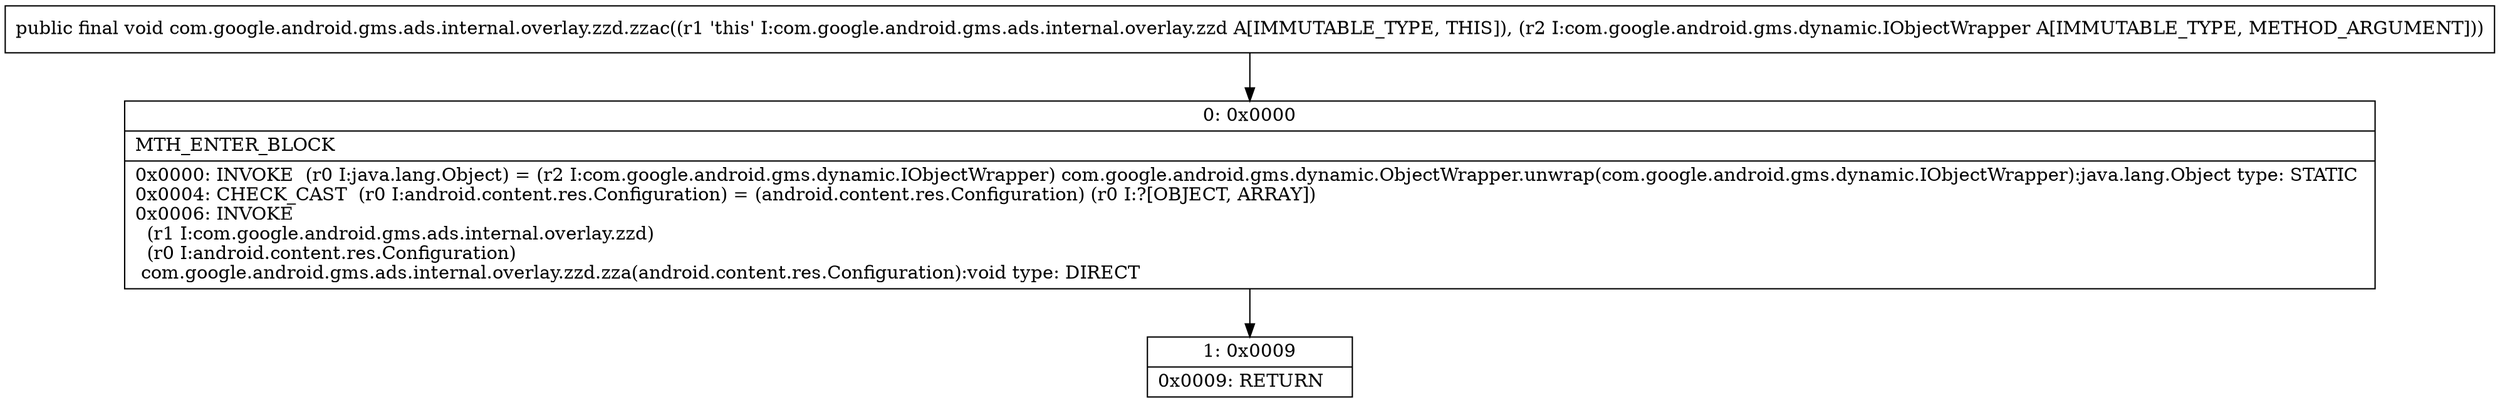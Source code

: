 digraph "CFG forcom.google.android.gms.ads.internal.overlay.zzd.zzac(Lcom\/google\/android\/gms\/dynamic\/IObjectWrapper;)V" {
Node_0 [shape=record,label="{0\:\ 0x0000|MTH_ENTER_BLOCK\l|0x0000: INVOKE  (r0 I:java.lang.Object) = (r2 I:com.google.android.gms.dynamic.IObjectWrapper) com.google.android.gms.dynamic.ObjectWrapper.unwrap(com.google.android.gms.dynamic.IObjectWrapper):java.lang.Object type: STATIC \l0x0004: CHECK_CAST  (r0 I:android.content.res.Configuration) = (android.content.res.Configuration) (r0 I:?[OBJECT, ARRAY]) \l0x0006: INVOKE  \l  (r1 I:com.google.android.gms.ads.internal.overlay.zzd)\l  (r0 I:android.content.res.Configuration)\l com.google.android.gms.ads.internal.overlay.zzd.zza(android.content.res.Configuration):void type: DIRECT \l}"];
Node_1 [shape=record,label="{1\:\ 0x0009|0x0009: RETURN   \l}"];
MethodNode[shape=record,label="{public final void com.google.android.gms.ads.internal.overlay.zzd.zzac((r1 'this' I:com.google.android.gms.ads.internal.overlay.zzd A[IMMUTABLE_TYPE, THIS]), (r2 I:com.google.android.gms.dynamic.IObjectWrapper A[IMMUTABLE_TYPE, METHOD_ARGUMENT])) }"];
MethodNode -> Node_0;
Node_0 -> Node_1;
}

